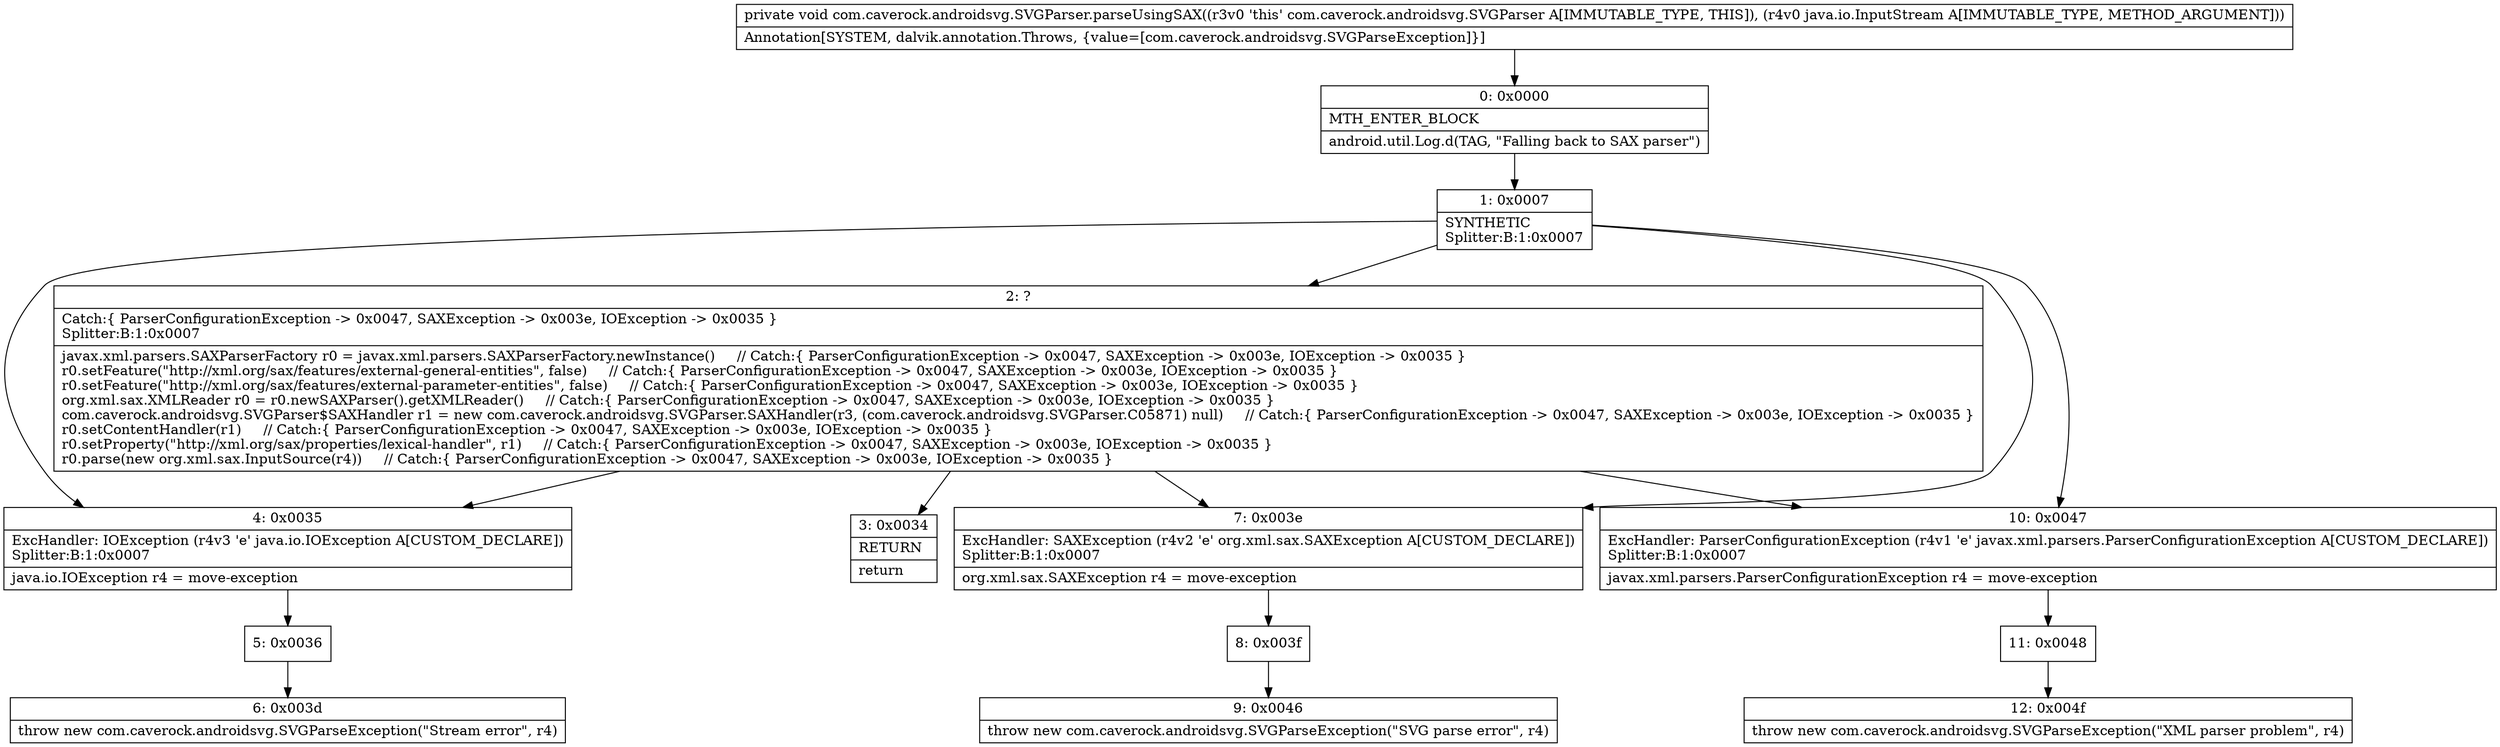 digraph "CFG forcom.caverock.androidsvg.SVGParser.parseUsingSAX(Ljava\/io\/InputStream;)V" {
Node_0 [shape=record,label="{0\:\ 0x0000|MTH_ENTER_BLOCK\l|android.util.Log.d(TAG, \"Falling back to SAX parser\")\l}"];
Node_1 [shape=record,label="{1\:\ 0x0007|SYNTHETIC\lSplitter:B:1:0x0007\l}"];
Node_2 [shape=record,label="{2\:\ ?|Catch:\{ ParserConfigurationException \-\> 0x0047, SAXException \-\> 0x003e, IOException \-\> 0x0035 \}\lSplitter:B:1:0x0007\l|javax.xml.parsers.SAXParserFactory r0 = javax.xml.parsers.SAXParserFactory.newInstance()     \/\/ Catch:\{ ParserConfigurationException \-\> 0x0047, SAXException \-\> 0x003e, IOException \-\> 0x0035 \}\lr0.setFeature(\"http:\/\/xml.org\/sax\/features\/external\-general\-entities\", false)     \/\/ Catch:\{ ParserConfigurationException \-\> 0x0047, SAXException \-\> 0x003e, IOException \-\> 0x0035 \}\lr0.setFeature(\"http:\/\/xml.org\/sax\/features\/external\-parameter\-entities\", false)     \/\/ Catch:\{ ParserConfigurationException \-\> 0x0047, SAXException \-\> 0x003e, IOException \-\> 0x0035 \}\lorg.xml.sax.XMLReader r0 = r0.newSAXParser().getXMLReader()     \/\/ Catch:\{ ParserConfigurationException \-\> 0x0047, SAXException \-\> 0x003e, IOException \-\> 0x0035 \}\lcom.caverock.androidsvg.SVGParser$SAXHandler r1 = new com.caverock.androidsvg.SVGParser.SAXHandler(r3, (com.caverock.androidsvg.SVGParser.C05871) null)     \/\/ Catch:\{ ParserConfigurationException \-\> 0x0047, SAXException \-\> 0x003e, IOException \-\> 0x0035 \}\lr0.setContentHandler(r1)     \/\/ Catch:\{ ParserConfigurationException \-\> 0x0047, SAXException \-\> 0x003e, IOException \-\> 0x0035 \}\lr0.setProperty(\"http:\/\/xml.org\/sax\/properties\/lexical\-handler\", r1)     \/\/ Catch:\{ ParserConfigurationException \-\> 0x0047, SAXException \-\> 0x003e, IOException \-\> 0x0035 \}\lr0.parse(new org.xml.sax.InputSource(r4))     \/\/ Catch:\{ ParserConfigurationException \-\> 0x0047, SAXException \-\> 0x003e, IOException \-\> 0x0035 \}\l}"];
Node_3 [shape=record,label="{3\:\ 0x0034|RETURN\l|return\l}"];
Node_4 [shape=record,label="{4\:\ 0x0035|ExcHandler: IOException (r4v3 'e' java.io.IOException A[CUSTOM_DECLARE])\lSplitter:B:1:0x0007\l|java.io.IOException r4 = move\-exception\l}"];
Node_5 [shape=record,label="{5\:\ 0x0036}"];
Node_6 [shape=record,label="{6\:\ 0x003d|throw new com.caverock.androidsvg.SVGParseException(\"Stream error\", r4)\l}"];
Node_7 [shape=record,label="{7\:\ 0x003e|ExcHandler: SAXException (r4v2 'e' org.xml.sax.SAXException A[CUSTOM_DECLARE])\lSplitter:B:1:0x0007\l|org.xml.sax.SAXException r4 = move\-exception\l}"];
Node_8 [shape=record,label="{8\:\ 0x003f}"];
Node_9 [shape=record,label="{9\:\ 0x0046|throw new com.caverock.androidsvg.SVGParseException(\"SVG parse error\", r4)\l}"];
Node_10 [shape=record,label="{10\:\ 0x0047|ExcHandler: ParserConfigurationException (r4v1 'e' javax.xml.parsers.ParserConfigurationException A[CUSTOM_DECLARE])\lSplitter:B:1:0x0007\l|javax.xml.parsers.ParserConfigurationException r4 = move\-exception\l}"];
Node_11 [shape=record,label="{11\:\ 0x0048}"];
Node_12 [shape=record,label="{12\:\ 0x004f|throw new com.caverock.androidsvg.SVGParseException(\"XML parser problem\", r4)\l}"];
MethodNode[shape=record,label="{private void com.caverock.androidsvg.SVGParser.parseUsingSAX((r3v0 'this' com.caverock.androidsvg.SVGParser A[IMMUTABLE_TYPE, THIS]), (r4v0 java.io.InputStream A[IMMUTABLE_TYPE, METHOD_ARGUMENT]))  | Annotation[SYSTEM, dalvik.annotation.Throws, \{value=[com.caverock.androidsvg.SVGParseException]\}]\l}"];
MethodNode -> Node_0;
Node_0 -> Node_1;
Node_1 -> Node_2;
Node_1 -> Node_10;
Node_1 -> Node_7;
Node_1 -> Node_4;
Node_2 -> Node_3;
Node_2 -> Node_10;
Node_2 -> Node_7;
Node_2 -> Node_4;
Node_4 -> Node_5;
Node_5 -> Node_6;
Node_7 -> Node_8;
Node_8 -> Node_9;
Node_10 -> Node_11;
Node_11 -> Node_12;
}

